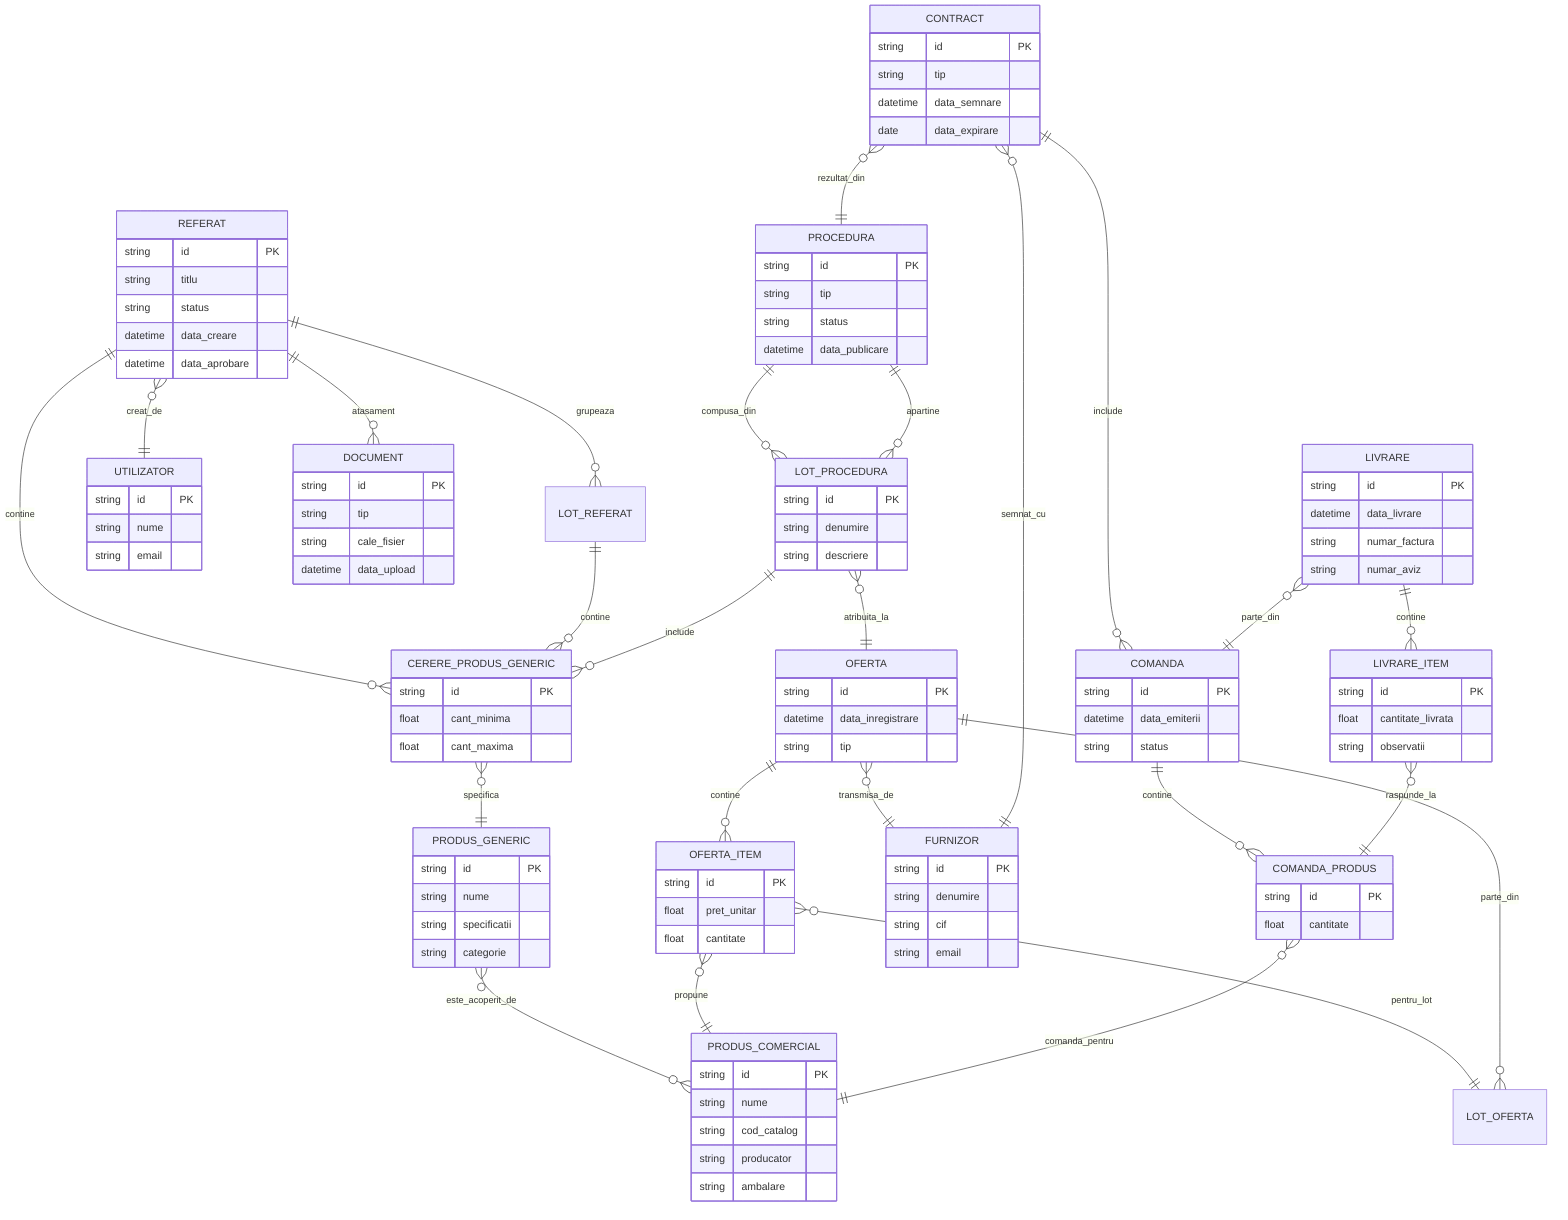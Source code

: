 erDiagram

  REFERAT ||--o{ CERERE_PRODUS_GENERIC : contine
  REFERAT ||--o{ LOT_REFERAT : grupeaza
  LOT_REFERAT ||--o{ CERERE_PRODUS_GENERIC : contine

  CERERE_PRODUS_GENERIC }o--|| PRODUS_GENERIC : specifica
  PRODUS_GENERIC }o--o{ PRODUS_COMERCIAL : este_acoperit_de

  REFERAT }o--|| UTILIZATOR : creat_de
  REFERAT ||--o{ DOCUMENT : atasament

  OFERTA ||--o{ OFERTA_ITEM : contine
  OFERTA_ITEM }o--|| PRODUS_COMERCIAL : propune
  OFERTA_ITEM }o--|| LOT_OFERTA : pentru_lot
  LOT_OFERTA }o--|| OFERTA : parte_din

  OFERTA }o--|| FURNIZOR : transmisa_de

  PROCEDURA ||--o{ LOT_PROCEDURA : compusa_din
  LOT_PROCEDURA ||--o{ CERERE_PRODUS_GENERIC : include
  LOT_PROCEDURA }o--|| PROCEDURA : apartine
  LOT_PROCEDURA }o--|| OFERTA : atribuita_la

  CONTRACT }o--|| FURNIZOR : semnat_cu
  CONTRACT }o--|| PROCEDURA : rezultat_din
  CONTRACT ||--o{ COMANDA : include

  COMANDA ||--o{ COMANDA_PRODUS : contine
  COMANDA_PRODUS }o--|| PRODUS_COMERCIAL : comanda_pentru

  LIVRARE ||--o{ LIVRARE_ITEM : contine
  LIVRARE_ITEM }o--|| COMANDA_PRODUS : raspunde_la
  LIVRARE }o--|| COMANDA : parte_din

  UTILIZATOR {
    string id PK
    string nume
    string email
  }

  REFERAT {
    string id PK
    string titlu
    string status
    datetime data_creare
    datetime data_aprobare
  }

  CERERE_PRODUS_GENERIC {
    string id PK
    float cant_minima
    float cant_maxima
  }

  PRODUS_GENERIC {
    string id PK
    string nume
    string specificatii
    string categorie
  }

  PRODUS_COMERCIAL {
    string id PK
    string nume
    string cod_catalog
    string producator
    string ambalare
  }

  FURNIZOR {
    string id PK
    string denumire
    string cif
    string email
  }

  OFERTA {
    string id PK
    datetime data_inregistrare
    string tip
  }

  OFERTA_ITEM {
    string id PK
    float pret_unitar
    float cantitate
  }

  PROCEDURA {
    string id PK
    string tip
    string status
    datetime data_publicare
  }

  LOT_PROCEDURA {
    string id PK
    string denumire
    string descriere
  }

  CONTRACT {
    string id PK
    string tip
    datetime data_semnare
    date data_expirare
  }

  COMANDA {
    string id PK
    datetime data_emiterii
    string status
  }

  COMANDA_PRODUS {
    string id PK
    float cantitate
  }

  LIVRARE {
    string id PK
    datetime data_livrare
    string numar_factura
    string numar_aviz
  }

  LIVRARE_ITEM {
    string id PK
    float cantitate_livrata
    string observatii
  }

  DOCUMENT {
    string id PK
    string tip
    string cale_fisier
    datetime data_upload
  }